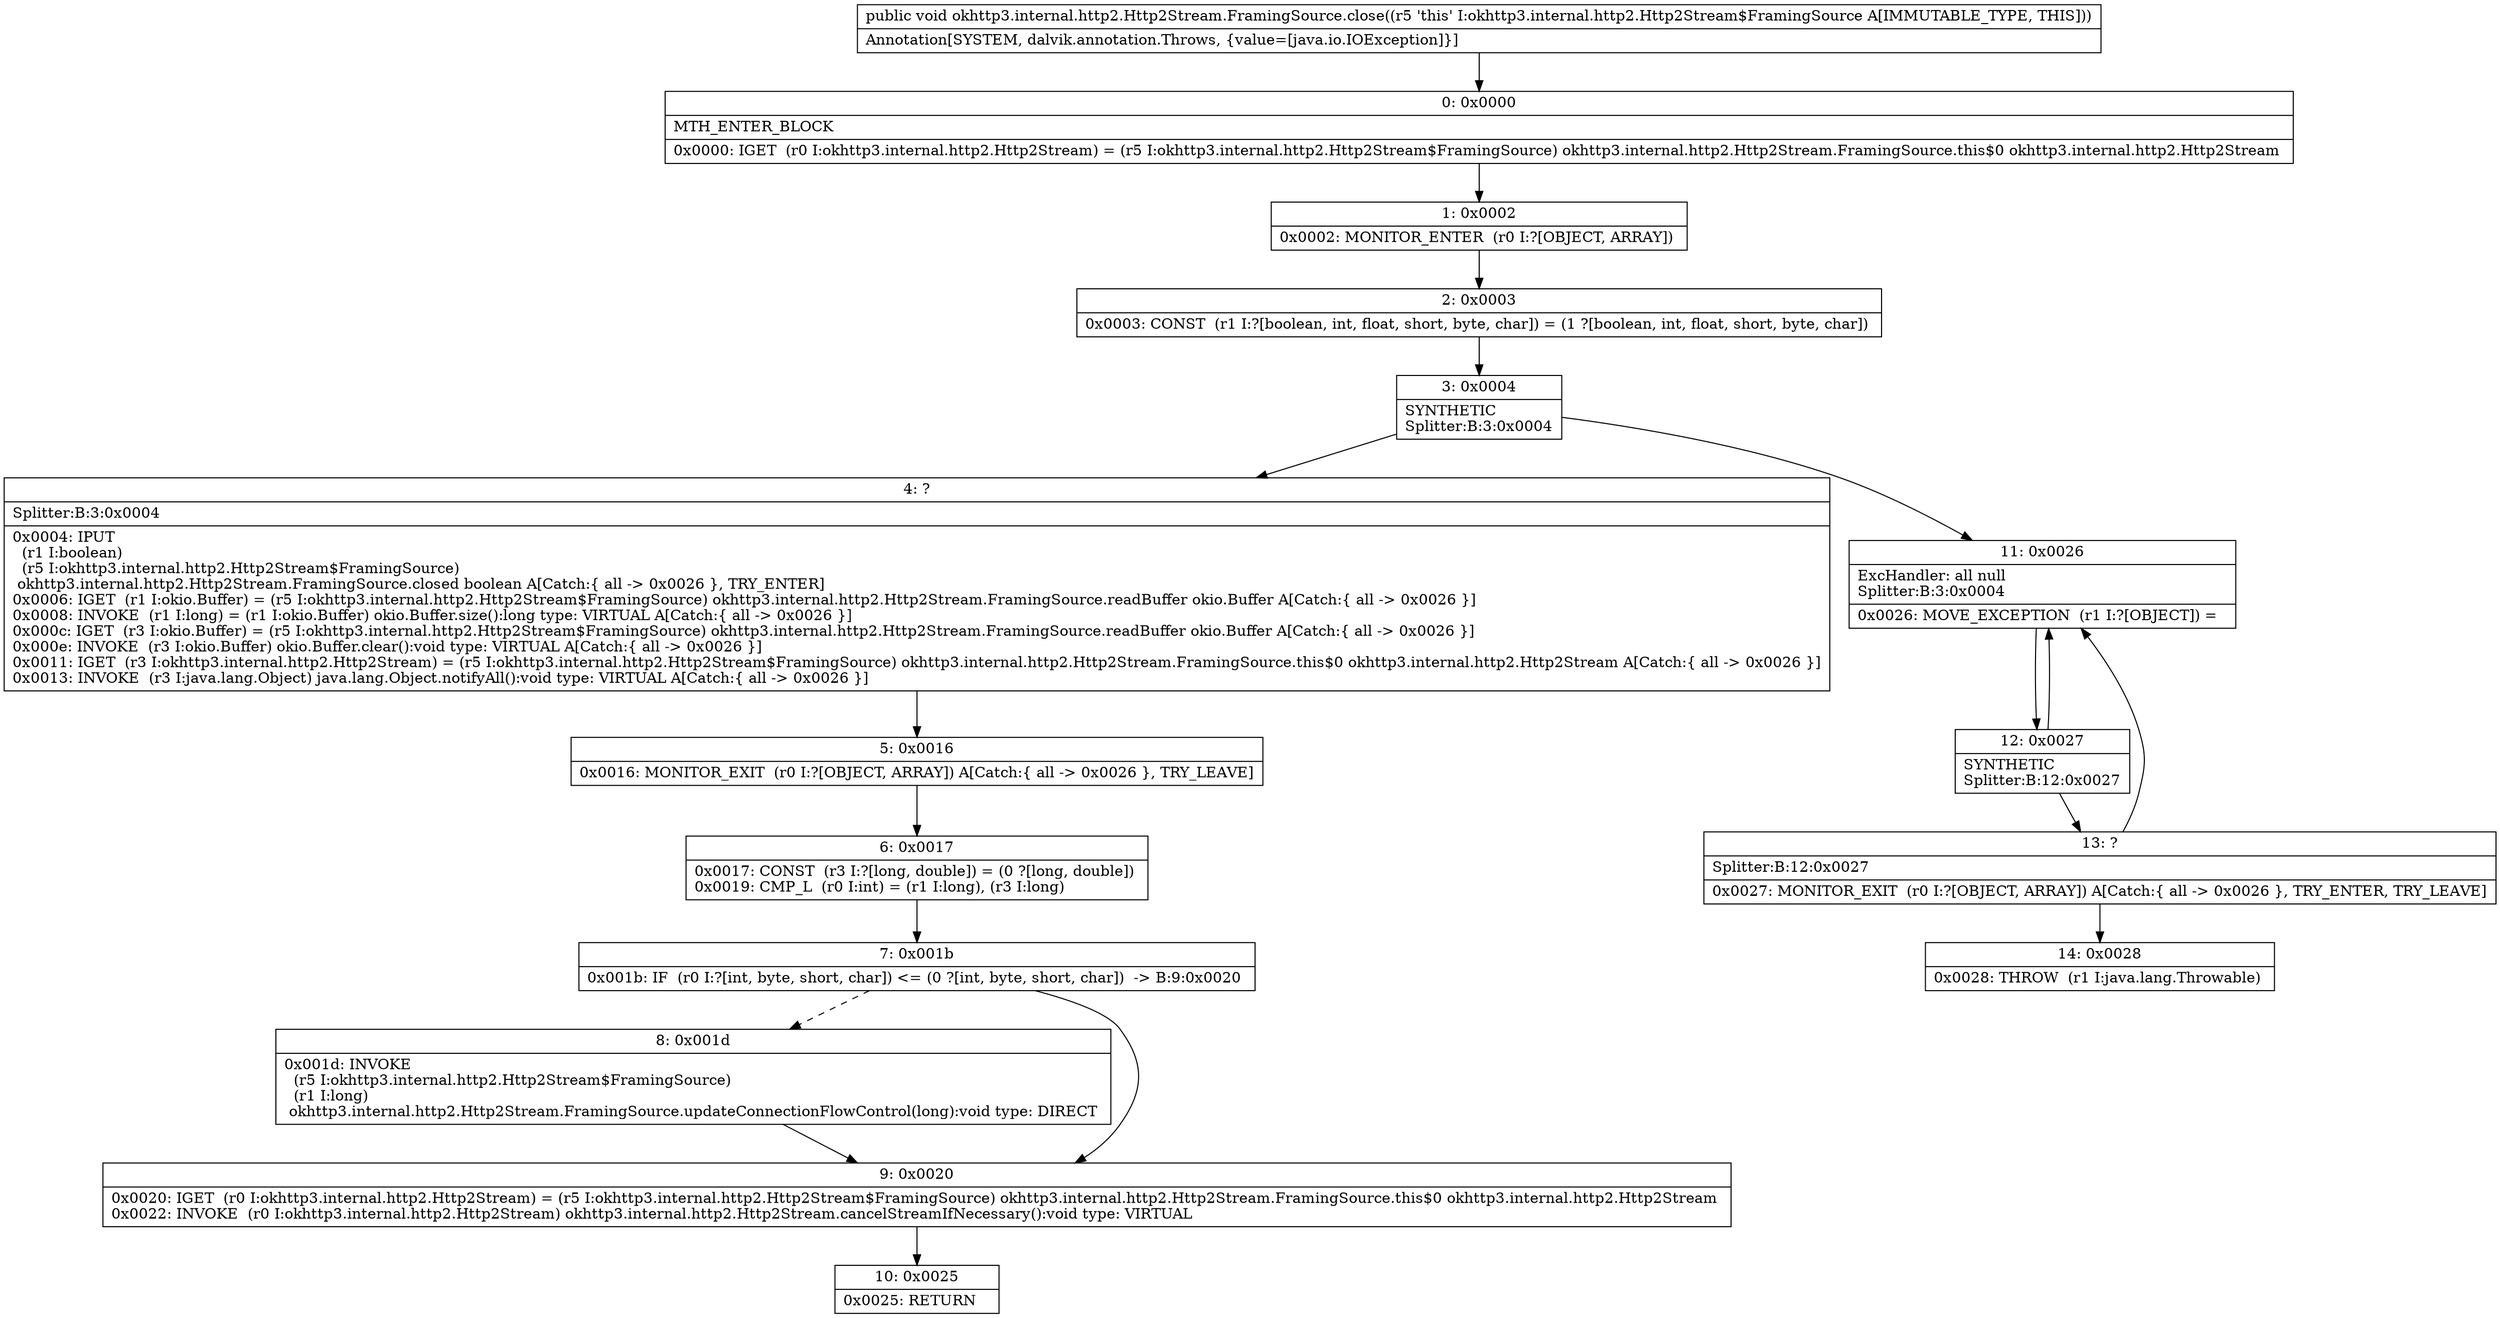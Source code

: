 digraph "CFG forokhttp3.internal.http2.Http2Stream.FramingSource.close()V" {
Node_0 [shape=record,label="{0\:\ 0x0000|MTH_ENTER_BLOCK\l|0x0000: IGET  (r0 I:okhttp3.internal.http2.Http2Stream) = (r5 I:okhttp3.internal.http2.Http2Stream$FramingSource) okhttp3.internal.http2.Http2Stream.FramingSource.this$0 okhttp3.internal.http2.Http2Stream \l}"];
Node_1 [shape=record,label="{1\:\ 0x0002|0x0002: MONITOR_ENTER  (r0 I:?[OBJECT, ARRAY]) \l}"];
Node_2 [shape=record,label="{2\:\ 0x0003|0x0003: CONST  (r1 I:?[boolean, int, float, short, byte, char]) = (1 ?[boolean, int, float, short, byte, char]) \l}"];
Node_3 [shape=record,label="{3\:\ 0x0004|SYNTHETIC\lSplitter:B:3:0x0004\l}"];
Node_4 [shape=record,label="{4\:\ ?|Splitter:B:3:0x0004\l|0x0004: IPUT  \l  (r1 I:boolean)\l  (r5 I:okhttp3.internal.http2.Http2Stream$FramingSource)\l okhttp3.internal.http2.Http2Stream.FramingSource.closed boolean A[Catch:\{ all \-\> 0x0026 \}, TRY_ENTER]\l0x0006: IGET  (r1 I:okio.Buffer) = (r5 I:okhttp3.internal.http2.Http2Stream$FramingSource) okhttp3.internal.http2.Http2Stream.FramingSource.readBuffer okio.Buffer A[Catch:\{ all \-\> 0x0026 \}]\l0x0008: INVOKE  (r1 I:long) = (r1 I:okio.Buffer) okio.Buffer.size():long type: VIRTUAL A[Catch:\{ all \-\> 0x0026 \}]\l0x000c: IGET  (r3 I:okio.Buffer) = (r5 I:okhttp3.internal.http2.Http2Stream$FramingSource) okhttp3.internal.http2.Http2Stream.FramingSource.readBuffer okio.Buffer A[Catch:\{ all \-\> 0x0026 \}]\l0x000e: INVOKE  (r3 I:okio.Buffer) okio.Buffer.clear():void type: VIRTUAL A[Catch:\{ all \-\> 0x0026 \}]\l0x0011: IGET  (r3 I:okhttp3.internal.http2.Http2Stream) = (r5 I:okhttp3.internal.http2.Http2Stream$FramingSource) okhttp3.internal.http2.Http2Stream.FramingSource.this$0 okhttp3.internal.http2.Http2Stream A[Catch:\{ all \-\> 0x0026 \}]\l0x0013: INVOKE  (r3 I:java.lang.Object) java.lang.Object.notifyAll():void type: VIRTUAL A[Catch:\{ all \-\> 0x0026 \}]\l}"];
Node_5 [shape=record,label="{5\:\ 0x0016|0x0016: MONITOR_EXIT  (r0 I:?[OBJECT, ARRAY]) A[Catch:\{ all \-\> 0x0026 \}, TRY_LEAVE]\l}"];
Node_6 [shape=record,label="{6\:\ 0x0017|0x0017: CONST  (r3 I:?[long, double]) = (0 ?[long, double]) \l0x0019: CMP_L  (r0 I:int) = (r1 I:long), (r3 I:long) \l}"];
Node_7 [shape=record,label="{7\:\ 0x001b|0x001b: IF  (r0 I:?[int, byte, short, char]) \<= (0 ?[int, byte, short, char])  \-\> B:9:0x0020 \l}"];
Node_8 [shape=record,label="{8\:\ 0x001d|0x001d: INVOKE  \l  (r5 I:okhttp3.internal.http2.Http2Stream$FramingSource)\l  (r1 I:long)\l okhttp3.internal.http2.Http2Stream.FramingSource.updateConnectionFlowControl(long):void type: DIRECT \l}"];
Node_9 [shape=record,label="{9\:\ 0x0020|0x0020: IGET  (r0 I:okhttp3.internal.http2.Http2Stream) = (r5 I:okhttp3.internal.http2.Http2Stream$FramingSource) okhttp3.internal.http2.Http2Stream.FramingSource.this$0 okhttp3.internal.http2.Http2Stream \l0x0022: INVOKE  (r0 I:okhttp3.internal.http2.Http2Stream) okhttp3.internal.http2.Http2Stream.cancelStreamIfNecessary():void type: VIRTUAL \l}"];
Node_10 [shape=record,label="{10\:\ 0x0025|0x0025: RETURN   \l}"];
Node_11 [shape=record,label="{11\:\ 0x0026|ExcHandler: all null\lSplitter:B:3:0x0004\l|0x0026: MOVE_EXCEPTION  (r1 I:?[OBJECT]) =  \l}"];
Node_12 [shape=record,label="{12\:\ 0x0027|SYNTHETIC\lSplitter:B:12:0x0027\l}"];
Node_13 [shape=record,label="{13\:\ ?|Splitter:B:12:0x0027\l|0x0027: MONITOR_EXIT  (r0 I:?[OBJECT, ARRAY]) A[Catch:\{ all \-\> 0x0026 \}, TRY_ENTER, TRY_LEAVE]\l}"];
Node_14 [shape=record,label="{14\:\ 0x0028|0x0028: THROW  (r1 I:java.lang.Throwable) \l}"];
MethodNode[shape=record,label="{public void okhttp3.internal.http2.Http2Stream.FramingSource.close((r5 'this' I:okhttp3.internal.http2.Http2Stream$FramingSource A[IMMUTABLE_TYPE, THIS]))  | Annotation[SYSTEM, dalvik.annotation.Throws, \{value=[java.io.IOException]\}]\l}"];
MethodNode -> Node_0;
Node_0 -> Node_1;
Node_1 -> Node_2;
Node_2 -> Node_3;
Node_3 -> Node_4;
Node_3 -> Node_11;
Node_4 -> Node_5;
Node_5 -> Node_6;
Node_6 -> Node_7;
Node_7 -> Node_8[style=dashed];
Node_7 -> Node_9;
Node_8 -> Node_9;
Node_9 -> Node_10;
Node_11 -> Node_12;
Node_12 -> Node_13;
Node_12 -> Node_11;
Node_13 -> Node_14;
Node_13 -> Node_11;
}

